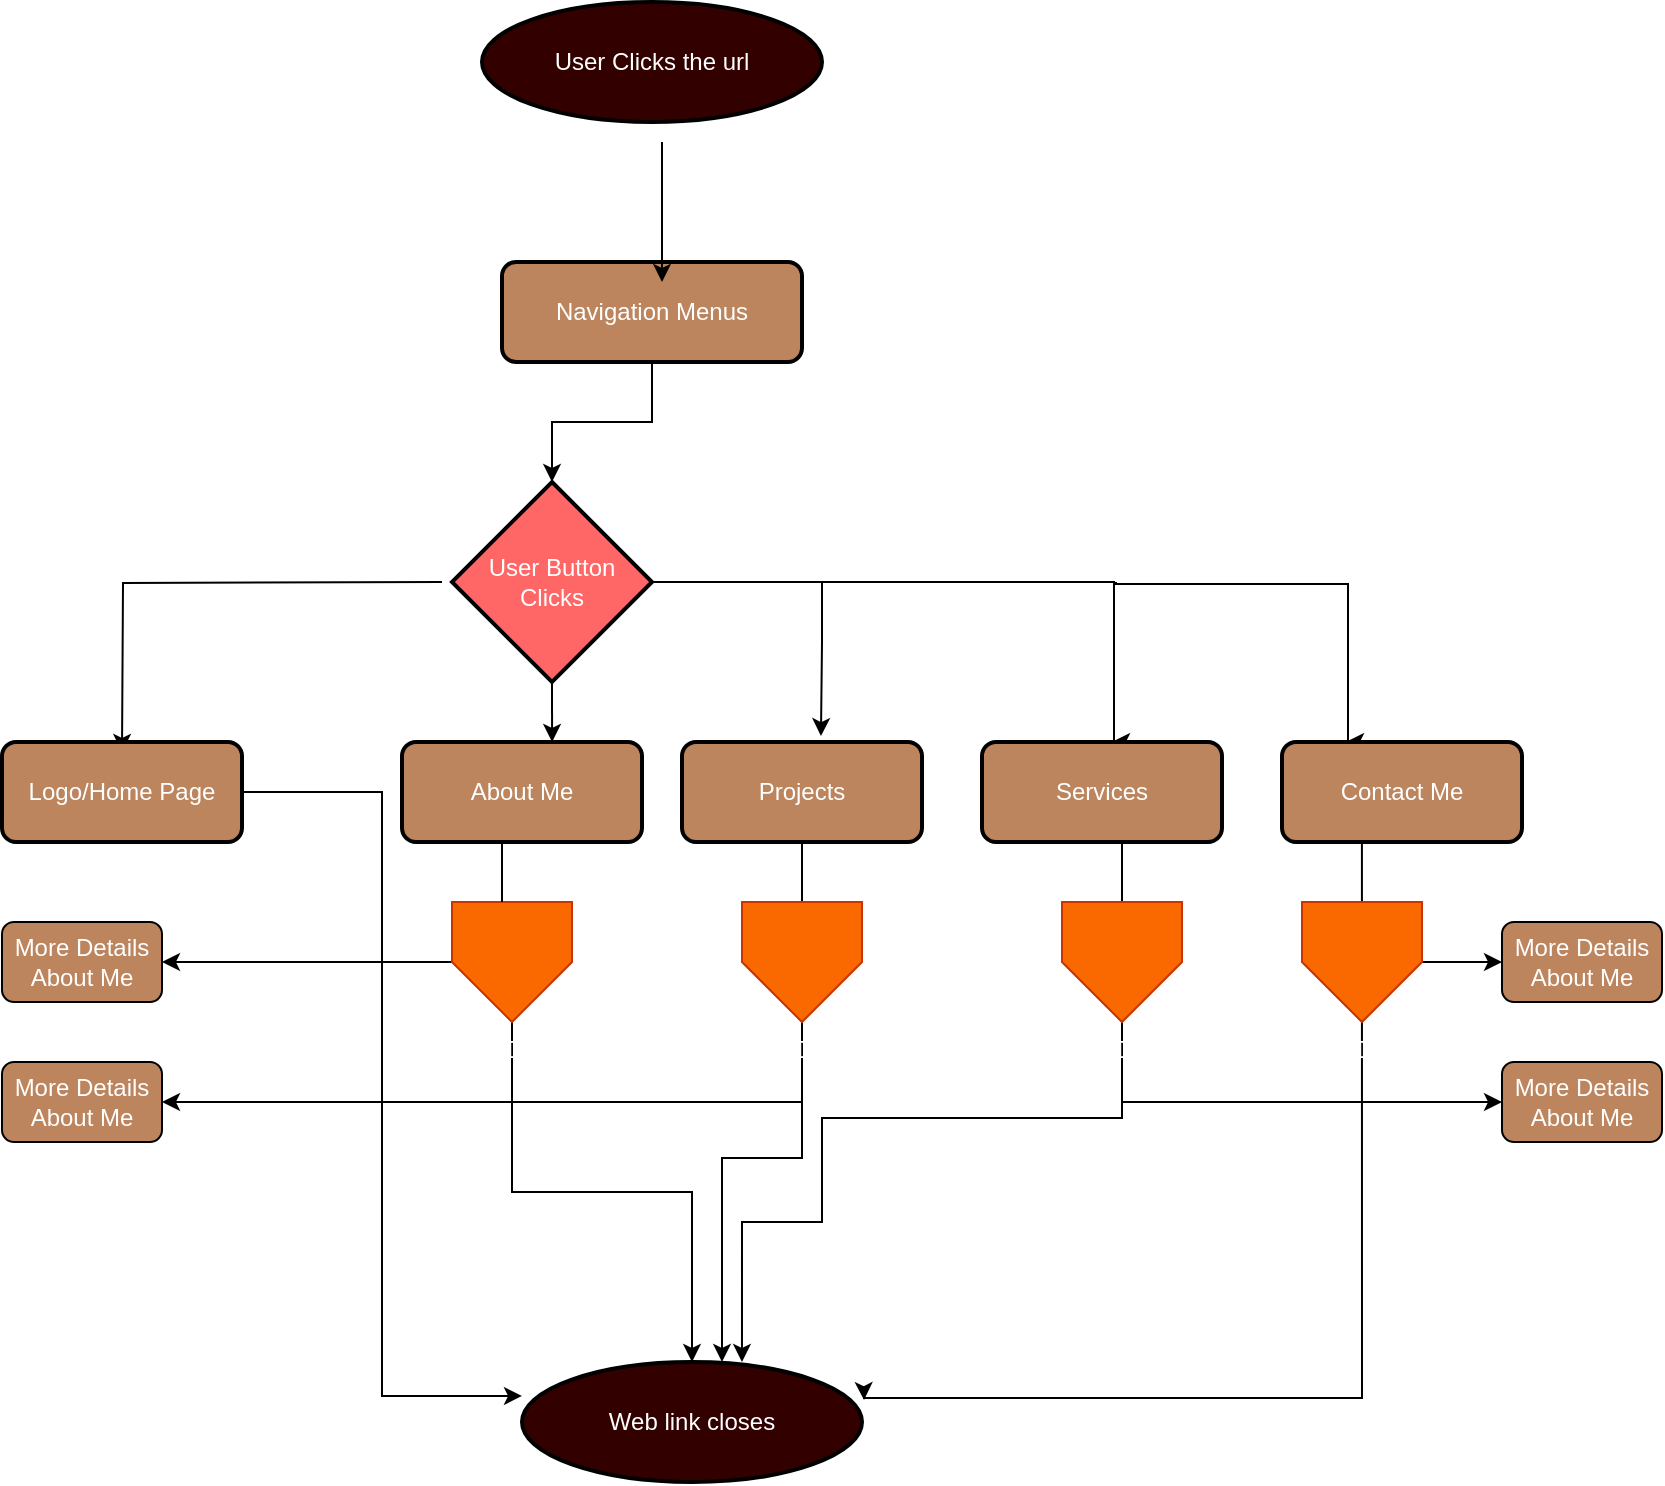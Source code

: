 <mxfile>
    <diagram id="1sebclZRlcV2Wwt4culq" name="Page-1">
        <mxGraphModel dx="1761" dy="619" grid="1" gridSize="10" guides="1" tooltips="1" connect="1" arrows="1" fold="1" page="1" pageScale="1" pageWidth="850" pageHeight="1100" math="0" shadow="0">
            <root>
                <mxCell id="0"/>
                <mxCell id="1" parent="0"/>
                <mxCell id="26" style="edgeStyle=orthogonalEdgeStyle;rounded=0;orthogonalLoop=1;jettySize=auto;html=1;" parent="1" edge="1">
                    <mxGeometry relative="1" as="geometry">
                        <mxPoint x="60" y="385" as="targetPoint"/>
                        <mxPoint x="220" y="300" as="sourcePoint"/>
                    </mxGeometry>
                </mxCell>
                <mxCell id="27" value="" style="edgeStyle=orthogonalEdgeStyle;rounded=0;orthogonalLoop=1;jettySize=auto;html=1;entryX=0.579;entryY=-0.059;entryDx=0;entryDy=0;entryPerimeter=0;" parent="1" edge="1" target="60">
                    <mxGeometry relative="1" as="geometry">
                        <mxPoint x="410" y="370" as="targetPoint"/>
                        <mxPoint x="410" y="300" as="sourcePoint"/>
                        <Array as="points">
                            <mxPoint x="410" y="330"/>
                        </Array>
                    </mxGeometry>
                </mxCell>
                <mxCell id="28" style="edgeStyle=orthogonalEdgeStyle;rounded=0;orthogonalLoop=1;jettySize=auto;html=1;entryX=0.5;entryY=0;entryDx=0;entryDy=0;entryPerimeter=0;" parent="1" source="29" target="33" edge="1">
                    <mxGeometry relative="1" as="geometry">
                        <mxPoint x="325" y="240" as="targetPoint"/>
                    </mxGeometry>
                </mxCell>
                <mxCell id="29" value="&lt;font color=&quot;#ffffff&quot;&gt;Navigation Menus&lt;/font&gt;" style="rounded=1;whiteSpace=wrap;html=1;absoluteArcSize=1;arcSize=14;strokeWidth=2;fillColor=#BC855D;" parent="1" vertex="1">
                    <mxGeometry x="250" y="140" width="150" height="50" as="geometry"/>
                </mxCell>
                <mxCell id="30" style="edgeStyle=orthogonalEdgeStyle;rounded=0;orthogonalLoop=1;jettySize=auto;html=1;" parent="1" edge="1">
                    <mxGeometry relative="1" as="geometry">
                        <mxPoint x="672" y="380" as="targetPoint"/>
                        <mxPoint x="557" y="300" as="sourcePoint"/>
                        <Array as="points">
                            <mxPoint x="557" y="301"/>
                            <mxPoint x="673" y="301"/>
                        </Array>
                    </mxGeometry>
                </mxCell>
                <mxCell id="31" style="edgeStyle=orthogonalEdgeStyle;rounded=0;orthogonalLoop=1;jettySize=auto;html=1;exitX=1;exitY=0.5;exitDx=0;exitDy=0;exitPerimeter=0;" parent="1" edge="1" source="33">
                    <mxGeometry relative="1" as="geometry">
                        <mxPoint x="555" y="380" as="targetPoint"/>
                        <mxPoint x="430" y="300" as="sourcePoint"/>
                        <Array as="points">
                            <mxPoint x="556" y="300"/>
                        </Array>
                    </mxGeometry>
                </mxCell>
                <mxCell id="64" style="edgeStyle=none;html=1;entryX=0.542;entryY=0.2;entryDx=0;entryDy=0;entryPerimeter=0;exitX=0.5;exitY=1;exitDx=0;exitDy=0;exitPerimeter=0;" edge="1" parent="1" source="33">
                    <mxGeometry relative="1" as="geometry">
                        <mxPoint x="275.022" y="340" as="sourcePoint"/>
                        <mxPoint x="275.04" y="380" as="targetPoint"/>
                    </mxGeometry>
                </mxCell>
                <mxCell id="33" value="&lt;font color=&quot;#ffffff&quot;&gt;User Button Clicks&lt;/font&gt;" style="strokeWidth=2;html=1;shape=mxgraph.flowchart.decision;whiteSpace=wrap;fillColor=#FF6666;" parent="1" vertex="1">
                    <mxGeometry x="225" y="250" width="100" height="100" as="geometry"/>
                </mxCell>
                <mxCell id="34" value="&lt;font color=&quot;#ffffff&quot;&gt;Logo/Home Page&lt;/font&gt;" style="rounded=1;whiteSpace=wrap;html=1;absoluteArcSize=1;arcSize=14;strokeWidth=2;fillColor=#BC855D;" parent="1" vertex="1">
                    <mxGeometry y="380" width="120" height="50" as="geometry"/>
                </mxCell>
                <mxCell id="36" value="&lt;font color=&quot;#ffffff&quot;&gt;About Me&lt;/font&gt;" style="rounded=1;whiteSpace=wrap;html=1;absoluteArcSize=1;arcSize=14;strokeWidth=2;fillColor=#BC855D;" parent="1" vertex="1">
                    <mxGeometry x="200" y="380" width="120" height="50" as="geometry"/>
                </mxCell>
                <mxCell id="38" value="&lt;font color=&quot;#ffffff&quot;&gt;Services&lt;/font&gt;" style="rounded=1;whiteSpace=wrap;html=1;absoluteArcSize=1;arcSize=14;strokeWidth=2;fillColor=#BC855D;" parent="1" vertex="1">
                    <mxGeometry x="490" y="380" width="120" height="50" as="geometry"/>
                </mxCell>
                <mxCell id="39" value="&lt;font color=&quot;#ffffff&quot;&gt;Contact Me&lt;/font&gt;" style="rounded=1;whiteSpace=wrap;html=1;absoluteArcSize=1;arcSize=14;strokeWidth=2;fillColor=#BC855D;" parent="1" vertex="1">
                    <mxGeometry x="640" y="380" width="120" height="50" as="geometry"/>
                </mxCell>
                <mxCell id="40" style="edgeStyle=orthogonalEdgeStyle;rounded=0;orthogonalLoop=1;jettySize=auto;html=1;" parent="1" source="41" target="46" edge="1">
                    <mxGeometry relative="1" as="geometry"/>
                </mxCell>
                <mxCell id="52" style="edgeStyle=none;html=1;" parent="1" source="41" target="53" edge="1">
                    <mxGeometry relative="1" as="geometry">
                        <mxPoint x="340" y="490" as="targetPoint"/>
                    </mxGeometry>
                </mxCell>
                <mxCell id="41" value="&lt;font color=&quot;#ffffff&quot;&gt;More Details&lt;/font&gt;" style="verticalLabelPosition=bottom;verticalAlign=top;html=1;shape=offPageConnector;rounded=0;size=0.5;fillColor=#fa6800;fontColor=#000000;strokeColor=#C73500;" parent="1" vertex="1">
                    <mxGeometry x="225" y="460" width="60" height="60" as="geometry"/>
                </mxCell>
                <mxCell id="45" value="&lt;font style=&quot;&quot; color=&quot;#ffffff&quot;&gt;User Clicks the url&lt;/font&gt;" style="strokeWidth=2;html=1;shape=mxgraph.flowchart.start_1;whiteSpace=wrap;fillColor=#330000;" parent="1" vertex="1">
                    <mxGeometry x="240" y="10" width="170" height="60" as="geometry"/>
                </mxCell>
                <mxCell id="46" value="&lt;font color=&quot;#ffffff&quot;&gt;Web link closes&lt;/font&gt;" style="strokeWidth=2;html=1;shape=mxgraph.flowchart.start_1;whiteSpace=wrap;fillColor=#330000;" parent="1" vertex="1">
                    <mxGeometry x="260" y="690" width="170" height="60" as="geometry"/>
                </mxCell>
                <mxCell id="47" style="edgeStyle=orthogonalEdgeStyle;rounded=0;orthogonalLoop=1;jettySize=auto;html=1;exitX=0.5;exitY=1;exitDx=0;exitDy=0;" parent="1" edge="1">
                    <mxGeometry relative="1" as="geometry">
                        <mxPoint x="620" y="660" as="sourcePoint"/>
                        <mxPoint x="620" y="660" as="targetPoint"/>
                    </mxGeometry>
                </mxCell>
                <mxCell id="48" style="edgeStyle=orthogonalEdgeStyle;rounded=0;orthogonalLoop=1;jettySize=auto;html=1;entryX=1.006;entryY=0.317;entryDx=0;entryDy=0;entryPerimeter=0;exitX=0.333;exitY=1;exitDx=0;exitDy=0;exitPerimeter=0;" parent="1" target="46" edge="1" source="39">
                    <mxGeometry relative="1" as="geometry">
                        <mxPoint x="680" y="610" as="sourcePoint"/>
                        <mxPoint x="450" y="708" as="targetPoint"/>
                        <Array as="points">
                            <mxPoint x="680" y="708"/>
                        </Array>
                    </mxGeometry>
                </mxCell>
                <mxCell id="51" style="edgeStyle=orthogonalEdgeStyle;rounded=0;orthogonalLoop=1;jettySize=auto;html=1;entryX=0;entryY=0.283;entryDx=0;entryDy=0;entryPerimeter=0;" parent="1" source="34" target="46" edge="1">
                    <mxGeometry relative="1" as="geometry"/>
                </mxCell>
                <mxCell id="53" value="&lt;font color=&quot;#ffffff&quot;&gt;More Details About Me&lt;/font&gt;" style="rounded=1;whiteSpace=wrap;html=1;fillColor=#BC855D;" parent="1" vertex="1">
                    <mxGeometry y="470" width="80" height="40" as="geometry"/>
                </mxCell>
                <mxCell id="60" value="&lt;font color=&quot;#ffffff&quot;&gt;Projects&lt;/font&gt;" style="rounded=1;whiteSpace=wrap;html=1;absoluteArcSize=1;arcSize=14;strokeWidth=2;fillColor=#BC855D;" vertex="1" parent="1">
                    <mxGeometry x="340" y="380" width="120" height="50" as="geometry"/>
                </mxCell>
                <mxCell id="78" style="edgeStyle=orthogonalEdgeStyle;rounded=0;orthogonalLoop=1;jettySize=auto;html=1;exitX=0.5;exitY=1;exitDx=0;exitDy=0;exitPerimeter=0;" edge="1" parent="1" source="60">
                    <mxGeometry relative="1" as="geometry">
                        <mxPoint x="400" y="440" as="sourcePoint"/>
                        <mxPoint x="360" y="690" as="targetPoint"/>
                        <Array as="points">
                            <mxPoint x="400" y="588"/>
                            <mxPoint x="360" y="588"/>
                        </Array>
                    </mxGeometry>
                </mxCell>
                <mxCell id="79" style="edgeStyle=orthogonalEdgeStyle;rounded=0;orthogonalLoop=1;jettySize=auto;html=1;entryX=0.647;entryY=0;entryDx=0;entryDy=0;entryPerimeter=0;" edge="1" parent="1" target="46">
                    <mxGeometry relative="1" as="geometry">
                        <mxPoint x="560" y="430" as="sourcePoint"/>
                        <mxPoint x="370" y="670" as="targetPoint"/>
                        <Array as="points">
                            <mxPoint x="560" y="568"/>
                            <mxPoint x="410" y="568"/>
                            <mxPoint x="410" y="620"/>
                            <mxPoint x="370" y="620"/>
                        </Array>
                    </mxGeometry>
                </mxCell>
                <mxCell id="83" value="" style="edgeStyle=orthogonalEdgeStyle;rounded=0;orthogonalLoop=1;jettySize=auto;html=1;" edge="1" parent="1">
                    <mxGeometry relative="1" as="geometry">
                        <mxPoint x="330" y="150" as="targetPoint"/>
                        <mxPoint x="330" y="80" as="sourcePoint"/>
                    </mxGeometry>
                </mxCell>
                <mxCell id="84" value="&lt;font color=&quot;#ffffff&quot;&gt;More Details&lt;/font&gt;" style="verticalLabelPosition=bottom;verticalAlign=top;html=1;shape=offPageConnector;rounded=0;size=0.5;fillColor=#fa6800;fontColor=#000000;strokeColor=#C73500;" vertex="1" parent="1">
                    <mxGeometry x="370" y="460" width="60" height="60" as="geometry"/>
                </mxCell>
                <mxCell id="85" value="&lt;font color=&quot;#ffffff&quot;&gt;More Details&lt;/font&gt;" style="verticalLabelPosition=bottom;verticalAlign=top;html=1;shape=offPageConnector;rounded=0;size=0.5;fillColor=#fa6800;fontColor=#000000;strokeColor=#C73500;" vertex="1" parent="1">
                    <mxGeometry x="530" y="460" width="60" height="60" as="geometry"/>
                </mxCell>
                <mxCell id="94" value="" style="edgeStyle=none;html=1;fontColor=#FFFFFF;" edge="1" parent="1" source="86" target="92">
                    <mxGeometry relative="1" as="geometry"/>
                </mxCell>
                <mxCell id="86" value="&lt;font color=&quot;#ffffff&quot;&gt;More Details&lt;/font&gt;" style="verticalLabelPosition=bottom;verticalAlign=top;html=1;shape=offPageConnector;rounded=0;size=0.5;fillColor=#fa6800;fontColor=#000000;strokeColor=#C73500;" vertex="1" parent="1">
                    <mxGeometry x="650" y="460" width="60" height="60" as="geometry"/>
                </mxCell>
                <mxCell id="90" value="&lt;font color=&quot;#ffffff&quot;&gt;More Details About Me&lt;/font&gt;" style="rounded=1;whiteSpace=wrap;html=1;fillColor=#BC855D;" vertex="1" parent="1">
                    <mxGeometry y="540" width="80" height="40" as="geometry"/>
                </mxCell>
                <mxCell id="91" style="edgeStyle=none;html=1;" edge="1" parent="1">
                    <mxGeometry relative="1" as="geometry">
                        <mxPoint x="80" y="560" as="targetPoint"/>
                        <mxPoint x="400" y="560" as="sourcePoint"/>
                        <Array as="points">
                            <mxPoint x="150" y="560"/>
                        </Array>
                    </mxGeometry>
                </mxCell>
                <mxCell id="92" value="&lt;font color=&quot;#ffffff&quot;&gt;More Details About Me&lt;/font&gt;" style="rounded=1;whiteSpace=wrap;html=1;fillColor=#BC855D;" vertex="1" parent="1">
                    <mxGeometry x="750" y="470" width="80" height="40" as="geometry"/>
                </mxCell>
                <mxCell id="95" value="" style="edgeStyle=none;html=1;fontColor=#FFFFFF;entryX=0;entryY=0.5;entryDx=0;entryDy=0;entryPerimeter=0;" edge="1" parent="1" target="96">
                    <mxGeometry relative="1" as="geometry">
                        <mxPoint x="560" y="560" as="sourcePoint"/>
                        <mxPoint x="740" y="560" as="targetPoint"/>
                    </mxGeometry>
                </mxCell>
                <mxCell id="96" value="&lt;font color=&quot;#ffffff&quot;&gt;More Details About Me&lt;/font&gt;" style="rounded=1;whiteSpace=wrap;html=1;fillColor=#BC855D;" vertex="1" parent="1">
                    <mxGeometry x="750" y="540" width="80" height="40" as="geometry"/>
                </mxCell>
                <mxCell id="98" value="" style="endArrow=none;html=1;fontColor=#FFFFFF;" edge="1" parent="1">
                    <mxGeometry width="50" height="50" relative="1" as="geometry">
                        <mxPoint x="250" y="460" as="sourcePoint"/>
                        <mxPoint x="250" y="430" as="targetPoint"/>
                        <Array as="points">
                            <mxPoint x="250" y="430"/>
                        </Array>
                    </mxGeometry>
                </mxCell>
            </root>
        </mxGraphModel>
    </diagram>
</mxfile>
